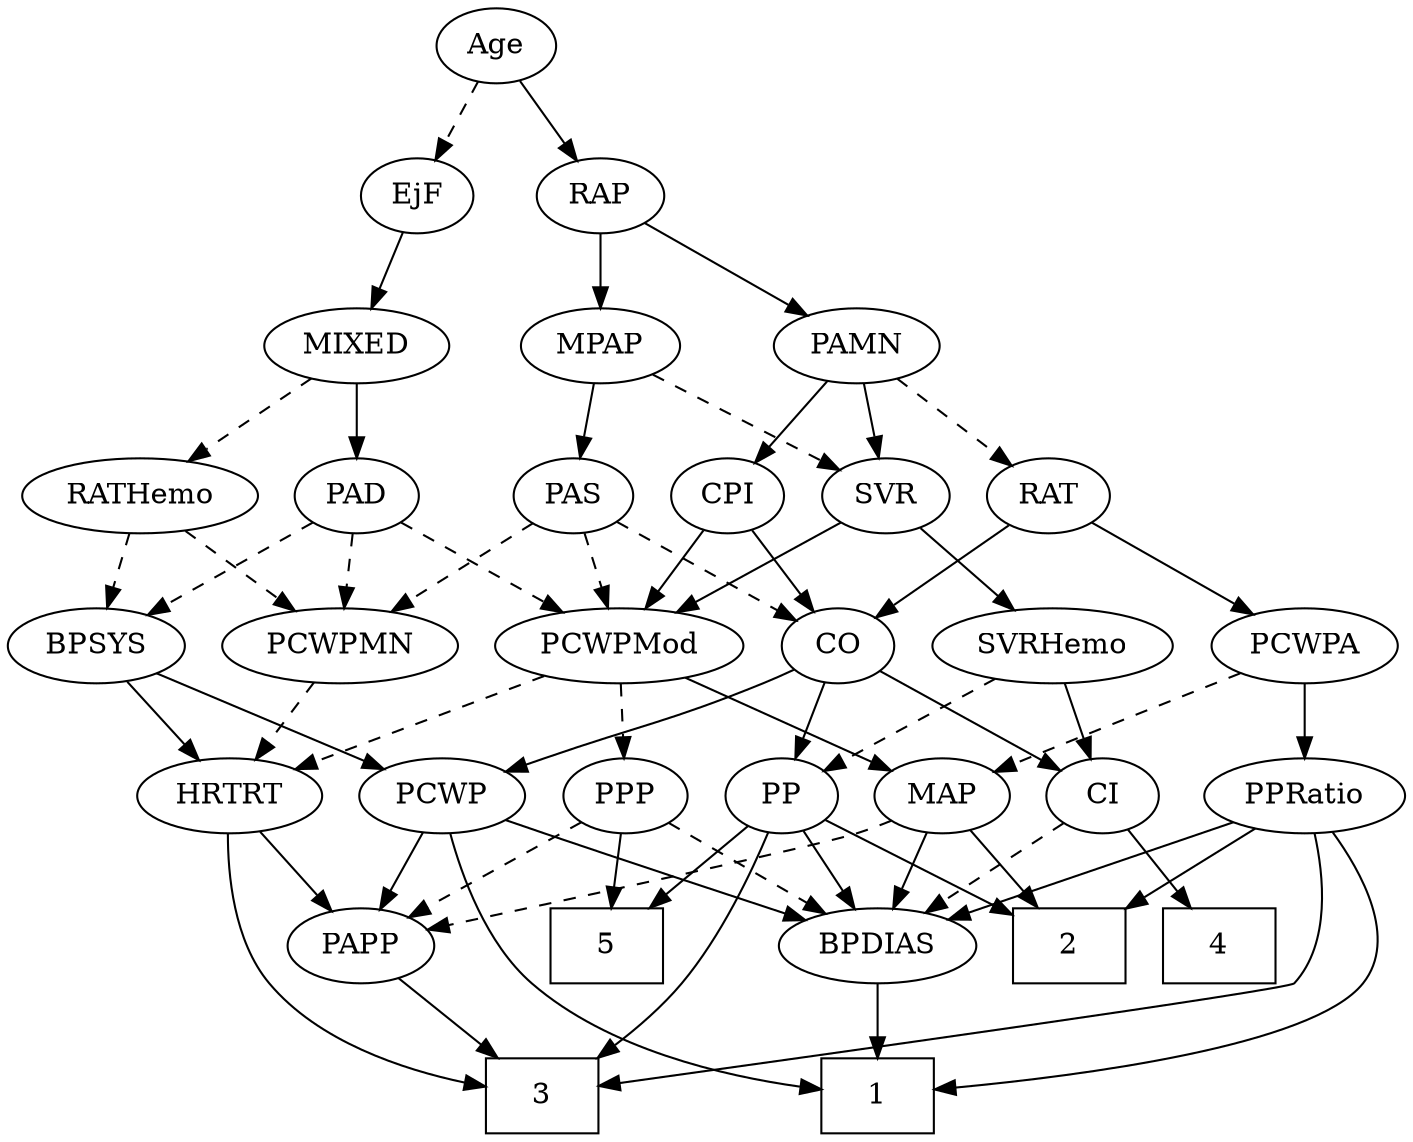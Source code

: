 strict digraph {
	graph [bb="0,0,623.03,540"];
	node [label="\N"];
	1	[height=0.5,
		pos="388.7,18",
		shape=box,
		width=0.75];
	2	[height=0.5,
		pos="475.7,90",
		shape=box,
		width=0.75];
	3	[height=0.5,
		pos="232.7,18",
		shape=box,
		width=0.75];
	4	[height=0.5,
		pos="547.7,90",
		shape=box,
		width=0.75];
	5	[height=0.5,
		pos="263.7,90",
		shape=box,
		width=0.75];
	Age	[height=0.5,
		pos="209.7,522",
		width=0.75];
	EjF	[height=0.5,
		pos="173.7,450",
		width=0.75];
	Age -> EjF	[pos="e,182,467.15 201.35,504.76 196.99,496.28 191.55,485.71 186.66,476.2",
		style=dashed];
	RAP	[height=0.5,
		pos="256.7,450",
		width=0.77632];
	Age -> RAP	[pos="e,246.07,466.82 220.36,505.12 226.25,496.34 233.69,485.26 240.3,475.42",
		style=solid];
	MIXED	[height=0.5,
		pos="150.7,378",
		width=1.1193];
	EjF -> MIXED	[pos="e,156.37,396.28 168.13,432.05 165.54,424.18 162.4,414.62 159.5,405.79",
		style=solid];
	MPAP	[height=0.5,
		pos="256.7,378",
		width=0.97491];
	RAP -> MPAP	[pos="e,256.7,396.1 256.7,431.7 256.7,423.98 256.7,414.71 256.7,406.11",
		style=solid];
	PAMN	[height=0.5,
		pos="373.7,378",
		width=1.011];
	RAP -> PAMN	[pos="e,351.35,392.37 276.54,437.13 294.6,426.32 321.56,410.19 342.5,397.66",
		style=solid];
	PAD	[height=0.5,
		pos="150.7,306",
		width=0.79437];
	MIXED -> PAD	[pos="e,150.7,324.1 150.7,359.7 150.7,351.98 150.7,342.71 150.7,334.11",
		style=solid];
	RATHemo	[height=0.5,
		pos="54.697,306",
		width=1.3721];
	MIXED -> RATHemo	[pos="e,75.69,322.31 130.34,362.15 116.9,352.36 99.086,339.37 84.119,328.45",
		style=dashed];
	PAS	[height=0.5,
		pos="242.7,306",
		width=0.75];
	MPAP -> PAS	[pos="e,246.15,324.28 253.31,360.05 251.77,352.35 249.9,343.03 248.17,334.36",
		style=solid];
	SVR	[height=0.5,
		pos="387.7,306",
		width=0.77632];
	MPAP -> SVR	[pos="e,366.64,318.25 280.12,364.49 301.82,352.89 334.2,335.58 357.77,322.99",
		style=dashed];
	BPSYS	[height=0.5,
		pos="37.697,234",
		width=1.0471];
	PCWP	[height=0.5,
		pos="183.7,162",
		width=0.97491];
	BPSYS -> PCWP	[pos="e,158.68,175 63.462,220.65 87.377,209.18 123.14,192.03 149.45,179.42",
		style=solid];
	HRTRT	[height=0.5,
		pos="90.697,162",
		width=1.1013];
	BPSYS -> HRTRT	[pos="e,78.471,179.15 49.989,216.76 56.612,208.02 64.915,197.05 72.292,187.31",
		style=solid];
	PAD -> BPSYS	[pos="e,59.862,248.73 131.01,292.81 113.8,282.14 88.498,266.47 68.584,254.13",
		style=dashed];
	PCWPMod	[height=0.5,
		pos="263.7,234",
		width=1.4443];
	PAD -> PCWPMod	[pos="e,239.52,249.97 170.38,292.81 187.05,282.48 211.29,267.46 230.89,255.32",
		style=dashed];
	PCWPMN	[height=0.5,
		pos="143.7,234",
		width=1.3902];
	PAD -> PCWPMN	[pos="e,145.41,252.1 148.97,287.7 148.19,279.98 147.27,270.71 146.41,262.11",
		style=dashed];
	CO	[height=0.5,
		pos="360.7,234",
		width=0.75];
	PP	[height=0.5,
		pos="335.7,162",
		width=0.75];
	CO -> PP	[pos="e,341.75,179.96 354.77,216.41 351.92,208.42 348.43,198.64 345.21,189.64",
		style=solid];
	CO -> PCWP	[pos="e,211.14,173.67 339.51,222.63 334.68,220.36 329.54,218.04 324.7,216 282.31,198.17 270.7,196.29 227.7,180 225.35,179.11 222.94,178.19 \
220.5,177.26",
		style=solid];
	CI	[height=0.5,
		pos="487.7,162",
		width=0.75];
	CO -> CI	[pos="e,467.25,174.27 380.82,221.91 401.69,210.41 434.54,192.3 458.31,179.2",
		style=solid];
	PAS -> CO	[pos="e,341.18,246.58 262.18,293.44 281.31,282.09 310.7,264.66 332.4,251.78",
		style=dashed];
	PAS -> PCWPMod	[pos="e,258.51,252.28 247.78,288.05 250.12,280.26 252.95,270.82 255.57,262.08",
		style=dashed];
	PAS -> PCWPMN	[pos="e,165.54,250.45 224.54,292.16 210.37,282.14 190.39,268.02 173.84,256.31",
		style=dashed];
	CPI	[height=0.5,
		pos="314.7,306",
		width=0.75];
	PAMN -> CPI	[pos="e,327.63,322.34 360.31,361.12 352.58,351.95 342.73,340.26 334.16,330.09",
		style=solid];
	RAT	[height=0.5,
		pos="460.7,306",
		width=0.75827];
	PAMN -> RAT	[pos="e,444.04,320.4 392.15,362.15 404.99,351.82 422.25,337.93 436.24,326.68",
		style=dashed];
	PAMN -> SVR	[pos="e,384.24,324.28 377.09,360.05 378.63,352.35 380.49,343.03 382.22,334.36",
		style=solid];
	RATHemo -> BPSYS	[pos="e,41.892,252.28 50.581,288.05 48.689,280.26 46.396,270.82 44.273,262.08",
		style=dashed];
	RATHemo -> PCWPMN	[pos="e,123.69,250.73 74.449,289.46 86.578,279.93 102.3,267.56 115.7,257.02",
		style=dashed];
	CPI -> CO	[pos="e,350.3,250.82 325.13,289.12 330.9,280.34 338.18,269.26 344.65,259.42",
		style=solid];
	CPI -> PCWPMod	[pos="e,276.05,251.96 303.38,289.46 297.11,280.87 289.18,269.97 282.05,260.19",
		style=solid];
	RAT -> CO	[pos="e,378.59,247.52 442.36,292.16 426.89,281.34 404.57,265.71 387.17,253.53",
		style=solid];
	PCWPA	[height=0.5,
		pos="565.7,234",
		width=1.1555];
	RAT -> PCWPA	[pos="e,543.82,249.59 479.47,292.49 494.98,282.14 517.3,267.26 535.35,255.23",
		style=solid];
	SVR -> PCWPMod	[pos="e,289.81,249.74 367.22,293.44 348.6,282.93 320.73,267.2 298.6,254.7",
		style=solid];
	SVRHemo	[height=0.5,
		pos="455.7,234",
		width=1.3902];
	SVR -> SVRHemo	[pos="e,439.87,251.29 402.12,290.15 411.03,280.98 422.66,269.01 432.81,258.56",
		style=solid];
	MAP	[height=0.5,
		pos="411.7,162",
		width=0.84854];
	PCWPMod -> MAP	[pos="e,388.47,173.99 293.29,219 318.12,207.26 353.55,190.5 379.17,178.38",
		style=solid];
	PPP	[height=0.5,
		pos="263.7,162",
		width=0.75];
	PCWPMod -> PPP	[pos="e,263.7,180.1 263.7,215.7 263.7,207.98 263.7,198.71 263.7,190.11",
		style=dashed];
	PCWPMod -> HRTRT	[pos="e,119.36,174.6 231.16,219.83 202.1,208.08 159.52,190.85 128.86,178.44",
		style=dashed];
	PCWPA -> MAP	[pos="e,435.46,173.8 538.16,220.49 512.01,208.6 472.64,190.7 444.79,178.04",
		style=dashed];
	PPRatio	[height=0.5,
		pos="572.7,162",
		width=1.1013];
	PCWPA -> PPRatio	[pos="e,570.99,180.1 567.43,215.7 568.2,207.98 569.13,198.71 569.99,190.11",
		style=solid];
	PCWPMN -> HRTRT	[pos="e,103.17,179.47 131.14,216.41 124.6,207.78 116.49,197.06 109.24,187.5",
		style=dashed];
	SVRHemo -> PP	[pos="e,355.28,174.43 430.54,218.33 411.11,206.99 384.22,191.31 364.04,179.53",
		style=dashed];
	SVRHemo -> CI	[pos="e,480.24,179.31 463.44,216.05 467.23,207.77 471.87,197.62 476.07,188.42",
		style=solid];
	BPDIAS	[height=0.5,
		pos="388.7,90",
		width=1.1735];
	BPDIAS -> 1	[pos="e,388.7,36.104 388.7,71.697 388.7,63.983 388.7,54.712 388.7,46.112",
		style=solid];
	MAP -> 2	[pos="e,460.04,108.13 425.58,145.81 433.67,136.97 444.06,125.61 453.27,115.52",
		style=solid];
	MAP -> BPDIAS	[pos="e,394.37,108.28 406.13,144.05 403.54,136.18 400.4,126.62 397.5,117.79",
		style=solid];
	PAPP	[height=0.5,
		pos="148.7,90",
		width=0.88464];
	MAP -> PAPP	[pos="e,177.95,97.309 388.26,150.26 382.88,148.02 377.14,145.79 371.7,144 337.87,132.88 242.35,111.41 187.93,99.488",
		style=dashed];
	PP -> 2	[pos="e,448.33,104.68 356.66,150.52 378.4,139.65 412.82,122.44 439.07,109.31",
		style=solid];
	PP -> 3	[pos="e,259.97,35.689 331.63,143.94 326.5,124.99 316.29,94.144 299.7,72 291.12,60.555 279.5,50.212 268.35,41.766",
		style=solid];
	PP -> 5	[pos="e,281.3,108.11 321.13,146.83 311.78,137.75 299.4,125.71 288.53,115.14",
		style=solid];
	PP -> BPDIAS	[pos="e,376.23,107.47 347.46,145.46 354.13,136.65 362.63,125.43 370.17,115.46",
		style=solid];
	PPP -> 5	[pos="e,263.7,108.1 263.7,143.7 263.7,135.98 263.7,126.71 263.7,118.11",
		style=solid];
	PPP -> BPDIAS	[pos="e,363.93,104.87 283.78,149.75 302.95,139.02 332.19,122.64 354.94,109.9",
		style=dashed];
	PPP -> PAPP	[pos="e,169.57,103.7 244.45,149.28 226.4,138.3 199.16,121.71 178.34,109.04",
		style=dashed];
	PPRatio -> 1	[pos="e,415.9,21.191 590.09,145.71 609.24,127.04 635.03,95.081 616.7,72 593.32,42.566 484.68,27.996 426.2,22.177",
		style=solid];
	PPRatio -> 2	[pos="e,499.31,108.04 552.13,146.15 539.2,136.83 522.26,124.61 507.62,114.04",
		style=solid];
	PPRatio -> 3	[pos="e,259.71,22.843 581.43,144.41 590.44,124.73 600.96,92.064 583.7,72 581.13,69.019 359.41,37.083 269.72,24.272",
		style=solid];
	PPRatio -> BPDIAS	[pos="e,419.1,102.57 543.13,149.75 512.16,137.97 463.31,119.38 428.86,106.28",
		style=solid];
	PCWP -> 1	[pos="e,361.63,21.499 187.77,144.12 193.43,124.15 205.57,91.207 227.7,72 262.89,41.452 316.15,28.417 351.66,22.917",
		style=solid];
	PCWP -> BPDIAS	[pos="e,355.54,101.37 210.61,150.35 216.24,148.2 222.14,145.98 227.7,144 267.5,129.77 313.32,114.82 345.88,104.44",
		style=solid];
	PCWP -> PAPP	[pos="e,156.93,107.47 175.4,144.41 171.26,136.13 166.16,125.92 161.53,116.66",
		style=solid];
	CI -> 4	[pos="e,533.02,108.13 500.72,145.81 508.22,137.05 517.84,125.83 526.42,115.82",
		style=solid];
	CI -> BPDIAS	[pos="e,409.48,105.7 469.54,148.16 455.09,137.94 434.58,123.44 417.84,111.61",
		style=dashed];
	PAPP -> 3	[pos="e,212.05,36.204 166.1,74.496 177.06,65.364 191.47,53.357 204.08,42.848",
		style=solid];
	HRTRT -> 3	[pos="e,205.54,22.91 89.457,143.97 88.961,124.47 91.094,92.562 107.7,72 129.39,45.131 167.19,31.657 195.56,25.047",
		style=solid];
	HRTRT -> PAPP	[pos="e,135.72,106.67 104.15,144.76 111.57,135.8 120.93,124.51 129.15,114.59",
		style=solid];
}
